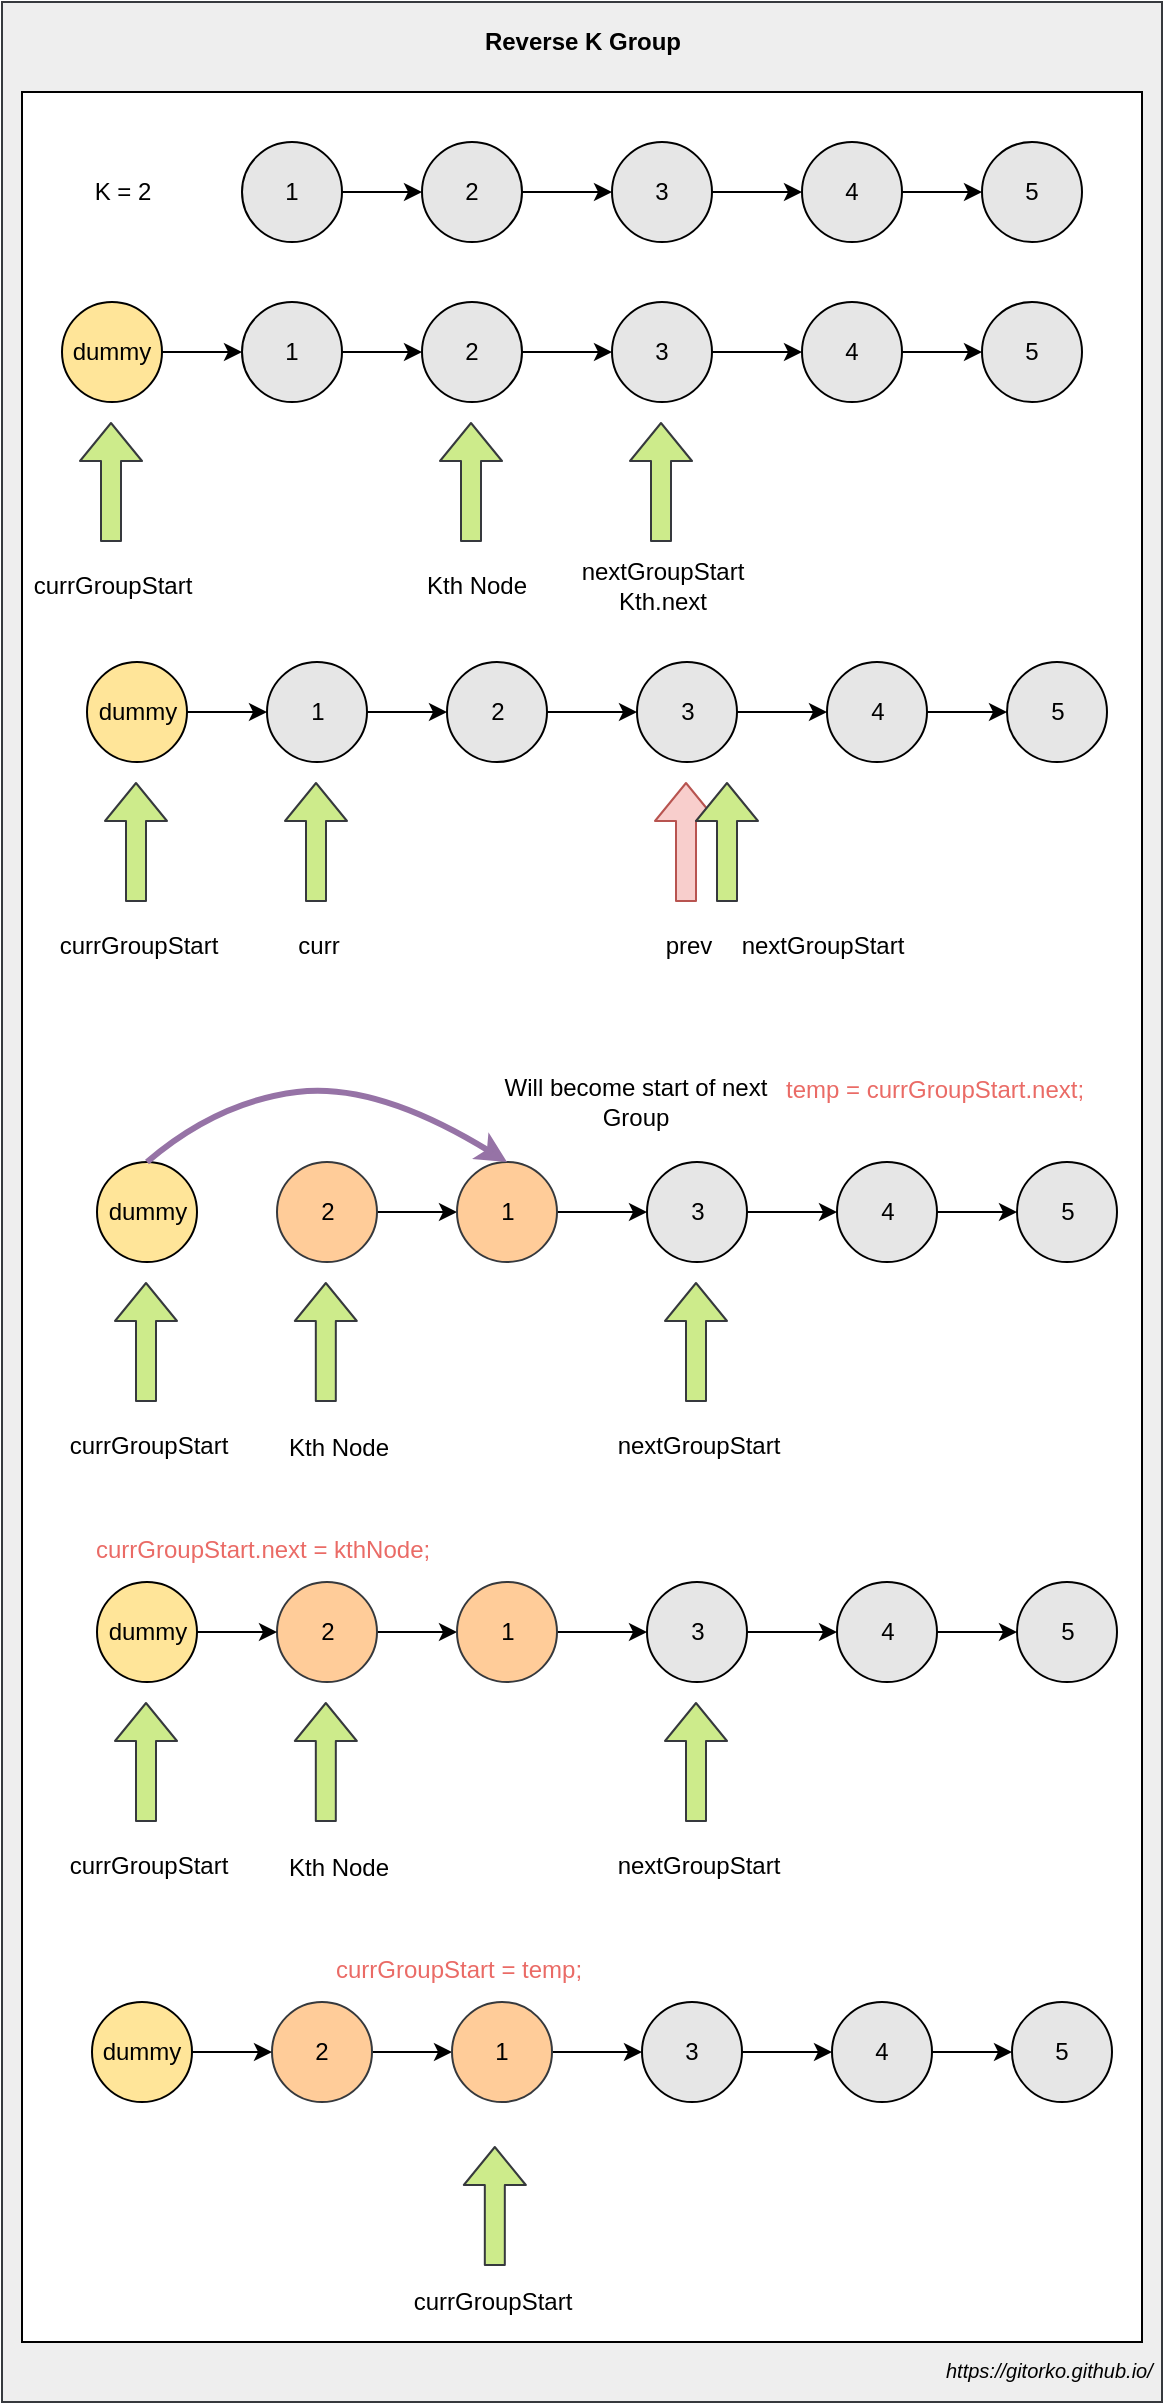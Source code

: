 <mxfile version="12.6.5" type="device"><diagram id="lgY9knRbpSbs-cVEeKQi" name="Page-1"><mxGraphModel dx="1106" dy="852" grid="1" gridSize="10" guides="1" tooltips="1" connect="1" arrows="1" fold="1" page="1" pageScale="1" pageWidth="500" pageHeight="1200" math="0" shadow="0"><root><mxCell id="0"/><mxCell id="1" parent="0"/><mxCell id="3QYXVGHdLPU8qaVLDXRT-67" value="" style="rounded=0;whiteSpace=wrap;html=1;fillColor=#eeeeee;strokeColor=#36393d;" parent="1" vertex="1"><mxGeometry x="40" y="50" width="580" height="1200" as="geometry"/></mxCell><mxCell id="3QYXVGHdLPU8qaVLDXRT-66" value="" style="rounded=0;whiteSpace=wrap;html=1;fillColor=#ffffff;" parent="1" vertex="1"><mxGeometry x="50" y="95" width="560" height="1125" as="geometry"/></mxCell><mxCell id="3QYXVGHdLPU8qaVLDXRT-3" value="" style="edgeStyle=orthogonalEdgeStyle;rounded=0;orthogonalLoop=1;jettySize=auto;html=1;" parent="1" source="3QYXVGHdLPU8qaVLDXRT-1" target="3QYXVGHdLPU8qaVLDXRT-2" edge="1"><mxGeometry relative="1" as="geometry"/></mxCell><mxCell id="3QYXVGHdLPU8qaVLDXRT-1" value="1" style="ellipse;whiteSpace=wrap;html=1;aspect=fixed;fillColor=#E6E6E6;" parent="1" vertex="1"><mxGeometry x="160" y="120" width="50" height="50" as="geometry"/></mxCell><mxCell id="3QYXVGHdLPU8qaVLDXRT-5" value="" style="edgeStyle=orthogonalEdgeStyle;rounded=0;orthogonalLoop=1;jettySize=auto;html=1;" parent="1" source="3QYXVGHdLPU8qaVLDXRT-2" target="3QYXVGHdLPU8qaVLDXRT-4" edge="1"><mxGeometry relative="1" as="geometry"/></mxCell><mxCell id="3QYXVGHdLPU8qaVLDXRT-2" value="2" style="ellipse;whiteSpace=wrap;html=1;aspect=fixed;fillColor=#E6E6E6;" parent="1" vertex="1"><mxGeometry x="250" y="120" width="50" height="50" as="geometry"/></mxCell><mxCell id="3QYXVGHdLPU8qaVLDXRT-7" value="" style="edgeStyle=orthogonalEdgeStyle;rounded=0;orthogonalLoop=1;jettySize=auto;html=1;" parent="1" source="3QYXVGHdLPU8qaVLDXRT-4" target="3QYXVGHdLPU8qaVLDXRT-6" edge="1"><mxGeometry relative="1" as="geometry"/></mxCell><mxCell id="3QYXVGHdLPU8qaVLDXRT-4" value="3" style="ellipse;whiteSpace=wrap;html=1;aspect=fixed;fillColor=#E6E6E6;" parent="1" vertex="1"><mxGeometry x="345" y="120" width="50" height="50" as="geometry"/></mxCell><mxCell id="3QYXVGHdLPU8qaVLDXRT-9" value="" style="edgeStyle=orthogonalEdgeStyle;rounded=0;orthogonalLoop=1;jettySize=auto;html=1;" parent="1" source="3QYXVGHdLPU8qaVLDXRT-6" target="3QYXVGHdLPU8qaVLDXRT-8" edge="1"><mxGeometry relative="1" as="geometry"/></mxCell><mxCell id="3QYXVGHdLPU8qaVLDXRT-6" value="4" style="ellipse;whiteSpace=wrap;html=1;aspect=fixed;fillColor=#E6E6E6;" parent="1" vertex="1"><mxGeometry x="440" y="120" width="50" height="50" as="geometry"/></mxCell><mxCell id="3QYXVGHdLPU8qaVLDXRT-8" value="5" style="ellipse;whiteSpace=wrap;html=1;aspect=fixed;fillColor=#E6E6E6;" parent="1" vertex="1"><mxGeometry x="530" y="120" width="50" height="50" as="geometry"/></mxCell><mxCell id="3QYXVGHdLPU8qaVLDXRT-10" value="" style="edgeStyle=orthogonalEdgeStyle;rounded=0;orthogonalLoop=1;jettySize=auto;html=1;" parent="1" source="3QYXVGHdLPU8qaVLDXRT-11" target="3QYXVGHdLPU8qaVLDXRT-13" edge="1"><mxGeometry relative="1" as="geometry"/></mxCell><mxCell id="3QYXVGHdLPU8qaVLDXRT-11" value="1" style="ellipse;whiteSpace=wrap;html=1;aspect=fixed;fillColor=#E6E6E6;" parent="1" vertex="1"><mxGeometry x="160" y="200" width="50" height="50" as="geometry"/></mxCell><mxCell id="3QYXVGHdLPU8qaVLDXRT-12" value="" style="edgeStyle=orthogonalEdgeStyle;rounded=0;orthogonalLoop=1;jettySize=auto;html=1;" parent="1" source="3QYXVGHdLPU8qaVLDXRT-13" target="3QYXVGHdLPU8qaVLDXRT-15" edge="1"><mxGeometry relative="1" as="geometry"/></mxCell><mxCell id="3QYXVGHdLPU8qaVLDXRT-13" value="2" style="ellipse;whiteSpace=wrap;html=1;aspect=fixed;fillColor=#E6E6E6;" parent="1" vertex="1"><mxGeometry x="250" y="200" width="50" height="50" as="geometry"/></mxCell><mxCell id="3QYXVGHdLPU8qaVLDXRT-14" value="" style="edgeStyle=orthogonalEdgeStyle;rounded=0;orthogonalLoop=1;jettySize=auto;html=1;" parent="1" source="3QYXVGHdLPU8qaVLDXRT-15" target="3QYXVGHdLPU8qaVLDXRT-17" edge="1"><mxGeometry relative="1" as="geometry"/></mxCell><mxCell id="3QYXVGHdLPU8qaVLDXRT-15" value="3" style="ellipse;whiteSpace=wrap;html=1;aspect=fixed;fillColor=#E6E6E6;" parent="1" vertex="1"><mxGeometry x="345" y="200" width="50" height="50" as="geometry"/></mxCell><mxCell id="3QYXVGHdLPU8qaVLDXRT-16" value="" style="edgeStyle=orthogonalEdgeStyle;rounded=0;orthogonalLoop=1;jettySize=auto;html=1;" parent="1" source="3QYXVGHdLPU8qaVLDXRT-17" target="3QYXVGHdLPU8qaVLDXRT-18" edge="1"><mxGeometry relative="1" as="geometry"/></mxCell><mxCell id="3QYXVGHdLPU8qaVLDXRT-17" value="4" style="ellipse;whiteSpace=wrap;html=1;aspect=fixed;fillColor=#E6E6E6;" parent="1" vertex="1"><mxGeometry x="440" y="200" width="50" height="50" as="geometry"/></mxCell><mxCell id="3QYXVGHdLPU8qaVLDXRT-18" value="5" style="ellipse;whiteSpace=wrap;html=1;aspect=fixed;fillColor=#E6E6E6;" parent="1" vertex="1"><mxGeometry x="530" y="200" width="50" height="50" as="geometry"/></mxCell><mxCell id="3QYXVGHdLPU8qaVLDXRT-20" value="" style="edgeStyle=orthogonalEdgeStyle;rounded=0;orthogonalLoop=1;jettySize=auto;html=1;" parent="1" source="3QYXVGHdLPU8qaVLDXRT-19" target="3QYXVGHdLPU8qaVLDXRT-11" edge="1"><mxGeometry relative="1" as="geometry"/></mxCell><mxCell id="3QYXVGHdLPU8qaVLDXRT-19" value="dummy" style="ellipse;whiteSpace=wrap;html=1;aspect=fixed;fillColor=#FFE599;" parent="1" vertex="1"><mxGeometry x="70" y="200" width="50" height="50" as="geometry"/></mxCell><mxCell id="3QYXVGHdLPU8qaVLDXRT-21" value="" style="shape=flexArrow;endArrow=classic;html=1;fillColor=#cdeb8b;strokeColor=#36393d;" parent="1" edge="1"><mxGeometry width="50" height="50" relative="1" as="geometry"><mxPoint x="274.5" y="320" as="sourcePoint"/><mxPoint x="274.5" y="260" as="targetPoint"/></mxGeometry></mxCell><mxCell id="3QYXVGHdLPU8qaVLDXRT-22" value="Kth Node" style="text;html=1;align=center;verticalAlign=middle;resizable=0;points=[];autosize=1;" parent="1" vertex="1"><mxGeometry x="242" y="332" width="70" height="20" as="geometry"/></mxCell><mxCell id="3QYXVGHdLPU8qaVLDXRT-23" value="" style="shape=flexArrow;endArrow=classic;html=1;fillColor=#cdeb8b;strokeColor=#36393d;" parent="1" edge="1"><mxGeometry width="50" height="50" relative="1" as="geometry"><mxPoint x="94.5" y="320" as="sourcePoint"/><mxPoint x="94.5" y="260" as="targetPoint"/></mxGeometry></mxCell><mxCell id="3QYXVGHdLPU8qaVLDXRT-24" value="currGroupStart" style="text;html=1;align=center;verticalAlign=middle;resizable=0;points=[];autosize=1;" parent="1" vertex="1"><mxGeometry x="50" y="332" width="90" height="20" as="geometry"/></mxCell><mxCell id="3QYXVGHdLPU8qaVLDXRT-25" value="" style="shape=flexArrow;endArrow=classic;html=1;fillColor=#cdeb8b;strokeColor=#36393d;" parent="1" edge="1"><mxGeometry width="50" height="50" relative="1" as="geometry"><mxPoint x="369.5" y="320" as="sourcePoint"/><mxPoint x="369.5" y="260" as="targetPoint"/></mxGeometry></mxCell><mxCell id="3QYXVGHdLPU8qaVLDXRT-26" value="nextGroupStart&lt;br&gt;Kth.next" style="text;html=1;align=center;verticalAlign=middle;resizable=0;points=[];autosize=1;" parent="1" vertex="1"><mxGeometry x="320" y="327" width="100" height="30" as="geometry"/></mxCell><mxCell id="3QYXVGHdLPU8qaVLDXRT-44" value="" style="edgeStyle=orthogonalEdgeStyle;rounded=0;orthogonalLoop=1;jettySize=auto;html=1;" parent="1" source="3QYXVGHdLPU8qaVLDXRT-45" target="3QYXVGHdLPU8qaVLDXRT-47" edge="1"><mxGeometry relative="1" as="geometry"/></mxCell><mxCell id="3QYXVGHdLPU8qaVLDXRT-45" value="2" style="ellipse;whiteSpace=wrap;html=1;aspect=fixed;fillColor=#ffcc99;strokeColor=#36393d;" parent="1" vertex="1"><mxGeometry x="177.5" y="630" width="50" height="50" as="geometry"/></mxCell><mxCell id="3QYXVGHdLPU8qaVLDXRT-65" value="" style="edgeStyle=orthogonalEdgeStyle;rounded=0;orthogonalLoop=1;jettySize=auto;html=1;" parent="1" source="3QYXVGHdLPU8qaVLDXRT-47" target="3QYXVGHdLPU8qaVLDXRT-49" edge="1"><mxGeometry relative="1" as="geometry"/></mxCell><mxCell id="3QYXVGHdLPU8qaVLDXRT-47" value="1" style="ellipse;whiteSpace=wrap;html=1;aspect=fixed;fillColor=#ffcc99;strokeColor=#36393d;" parent="1" vertex="1"><mxGeometry x="267.5" y="630" width="50" height="50" as="geometry"/></mxCell><mxCell id="3QYXVGHdLPU8qaVLDXRT-48" value="" style="edgeStyle=orthogonalEdgeStyle;rounded=0;orthogonalLoop=1;jettySize=auto;html=1;" parent="1" source="3QYXVGHdLPU8qaVLDXRT-49" target="3QYXVGHdLPU8qaVLDXRT-51" edge="1"><mxGeometry relative="1" as="geometry"/></mxCell><mxCell id="3QYXVGHdLPU8qaVLDXRT-49" value="3" style="ellipse;whiteSpace=wrap;html=1;aspect=fixed;fillColor=#E6E6E6;" parent="1" vertex="1"><mxGeometry x="362.5" y="630" width="50" height="50" as="geometry"/></mxCell><mxCell id="3QYXVGHdLPU8qaVLDXRT-50" value="" style="edgeStyle=orthogonalEdgeStyle;rounded=0;orthogonalLoop=1;jettySize=auto;html=1;" parent="1" source="3QYXVGHdLPU8qaVLDXRT-51" target="3QYXVGHdLPU8qaVLDXRT-52" edge="1"><mxGeometry relative="1" as="geometry"/></mxCell><mxCell id="3QYXVGHdLPU8qaVLDXRT-51" value="4" style="ellipse;whiteSpace=wrap;html=1;aspect=fixed;fillColor=#E6E6E6;" parent="1" vertex="1"><mxGeometry x="457.5" y="630" width="50" height="50" as="geometry"/></mxCell><mxCell id="3QYXVGHdLPU8qaVLDXRT-52" value="5" style="ellipse;whiteSpace=wrap;html=1;aspect=fixed;fillColor=#E6E6E6;" parent="1" vertex="1"><mxGeometry x="547.5" y="630" width="50" height="50" as="geometry"/></mxCell><mxCell id="3QYXVGHdLPU8qaVLDXRT-54" value="dummy" style="ellipse;whiteSpace=wrap;html=1;aspect=fixed;fillColor=#FFE599;" parent="1" vertex="1"><mxGeometry x="87.5" y="630" width="50" height="50" as="geometry"/></mxCell><mxCell id="3QYXVGHdLPU8qaVLDXRT-55" value="" style="shape=flexArrow;endArrow=classic;html=1;fillColor=#cdeb8b;strokeColor=#36393d;" parent="1" edge="1"><mxGeometry width="50" height="50" relative="1" as="geometry"><mxPoint x="201.91" y="750" as="sourcePoint"/><mxPoint x="201.91" y="690" as="targetPoint"/></mxGeometry></mxCell><mxCell id="3QYXVGHdLPU8qaVLDXRT-56" value="Kth Node" style="text;html=1;align=center;verticalAlign=middle;resizable=0;points=[];autosize=1;" parent="1" vertex="1"><mxGeometry x="172.5" y="762.5" width="70" height="20" as="geometry"/></mxCell><mxCell id="3QYXVGHdLPU8qaVLDXRT-57" value="" style="shape=flexArrow;endArrow=classic;html=1;fillColor=#cdeb8b;strokeColor=#36393d;" parent="1" edge="1"><mxGeometry width="50" height="50" relative="1" as="geometry"><mxPoint x="112" y="750" as="sourcePoint"/><mxPoint x="112" y="690" as="targetPoint"/></mxGeometry></mxCell><mxCell id="3QYXVGHdLPU8qaVLDXRT-58" value="currGroupStart" style="text;html=1;align=center;verticalAlign=middle;resizable=0;points=[];autosize=1;" parent="1" vertex="1"><mxGeometry x="67.5" y="762" width="90" height="20" as="geometry"/></mxCell><mxCell id="3QYXVGHdLPU8qaVLDXRT-59" value="" style="shape=flexArrow;endArrow=classic;html=1;fillColor=#cdeb8b;strokeColor=#36393d;" parent="1" edge="1"><mxGeometry width="50" height="50" relative="1" as="geometry"><mxPoint x="387" y="750" as="sourcePoint"/><mxPoint x="387" y="690" as="targetPoint"/></mxGeometry></mxCell><mxCell id="3QYXVGHdLPU8qaVLDXRT-60" value="nextGroupStart" style="text;html=1;align=center;verticalAlign=middle;resizable=0;points=[];autosize=1;" parent="1" vertex="1"><mxGeometry x="337.5" y="762" width="100" height="20" as="geometry"/></mxCell><mxCell id="3QYXVGHdLPU8qaVLDXRT-61" value="" style="curved=1;endArrow=classic;html=1;exitX=0.5;exitY=0;exitDx=0;exitDy=0;entryX=0.5;entryY=0;entryDx=0;entryDy=0;fillColor=#e1d5e7;strokeColor=#9673a6;strokeWidth=3;" parent="1" source="3QYXVGHdLPU8qaVLDXRT-54" target="3QYXVGHdLPU8qaVLDXRT-47" edge="1"><mxGeometry width="50" height="50" relative="1" as="geometry"><mxPoint x="177.5" y="622" as="sourcePoint"/><mxPoint x="227.5" y="572" as="targetPoint"/><Array as="points"><mxPoint x="147.5" y="600"/><mxPoint x="227.5" y="590"/></Array></mxGeometry></mxCell><mxCell id="3QYXVGHdLPU8qaVLDXRT-63" value="K = 2" style="text;html=1;align=center;verticalAlign=middle;resizable=0;points=[];autosize=1;" parent="1" vertex="1"><mxGeometry x="80" y="135" width="40" height="20" as="geometry"/></mxCell><mxCell id="3QYXVGHdLPU8qaVLDXRT-68" value="Reverse K Group" style="text;html=1;strokeColor=none;fillColor=none;align=center;verticalAlign=middle;whiteSpace=wrap;rounded=0;fontStyle=1" parent="1" vertex="1"><mxGeometry x="272.5" y="60" width="115" height="20" as="geometry"/></mxCell><UserObject label="&lt;i&gt;&lt;font style=&quot;font-size: 10px&quot;&gt;https://gitorko.github.io/&lt;/font&gt;&lt;/i&gt;" link="https://gitorko.github.io/" id="3QYXVGHdLPU8qaVLDXRT-69"><mxCell style="text;html=1;" parent="1" vertex="1"><mxGeometry x="510" y="1220" width="110" height="30" as="geometry"/></mxCell></UserObject><mxCell id="3QYXVGHdLPU8qaVLDXRT-70" value="" style="edgeStyle=orthogonalEdgeStyle;rounded=0;orthogonalLoop=1;jettySize=auto;html=1;" parent="1" source="3QYXVGHdLPU8qaVLDXRT-71" target="3QYXVGHdLPU8qaVLDXRT-73" edge="1"><mxGeometry relative="1" as="geometry"/></mxCell><mxCell id="3QYXVGHdLPU8qaVLDXRT-71" value="2" style="ellipse;whiteSpace=wrap;html=1;aspect=fixed;fillColor=#ffcc99;strokeColor=#36393d;" parent="1" vertex="1"><mxGeometry x="175" y="1050" width="50" height="50" as="geometry"/></mxCell><mxCell id="3QYXVGHdLPU8qaVLDXRT-72" value="" style="edgeStyle=orthogonalEdgeStyle;rounded=0;orthogonalLoop=1;jettySize=auto;html=1;" parent="1" source="3QYXVGHdLPU8qaVLDXRT-73" target="3QYXVGHdLPU8qaVLDXRT-75" edge="1"><mxGeometry relative="1" as="geometry"/></mxCell><mxCell id="3QYXVGHdLPU8qaVLDXRT-73" value="1" style="ellipse;whiteSpace=wrap;html=1;aspect=fixed;fillColor=#ffcc99;strokeColor=#36393d;" parent="1" vertex="1"><mxGeometry x="265" y="1050" width="50" height="50" as="geometry"/></mxCell><mxCell id="3QYXVGHdLPU8qaVLDXRT-74" value="" style="edgeStyle=orthogonalEdgeStyle;rounded=0;orthogonalLoop=1;jettySize=auto;html=1;" parent="1" source="3QYXVGHdLPU8qaVLDXRT-75" target="3QYXVGHdLPU8qaVLDXRT-77" edge="1"><mxGeometry relative="1" as="geometry"/></mxCell><mxCell id="3QYXVGHdLPU8qaVLDXRT-75" value="3" style="ellipse;whiteSpace=wrap;html=1;aspect=fixed;fillColor=#E6E6E6;" parent="1" vertex="1"><mxGeometry x="360" y="1050" width="50" height="50" as="geometry"/></mxCell><mxCell id="3QYXVGHdLPU8qaVLDXRT-76" value="" style="edgeStyle=orthogonalEdgeStyle;rounded=0;orthogonalLoop=1;jettySize=auto;html=1;" parent="1" source="3QYXVGHdLPU8qaVLDXRT-77" target="3QYXVGHdLPU8qaVLDXRT-78" edge="1"><mxGeometry relative="1" as="geometry"/></mxCell><mxCell id="3QYXVGHdLPU8qaVLDXRT-77" value="4" style="ellipse;whiteSpace=wrap;html=1;aspect=fixed;fillColor=#E6E6E6;" parent="1" vertex="1"><mxGeometry x="455" y="1050" width="50" height="50" as="geometry"/></mxCell><mxCell id="3QYXVGHdLPU8qaVLDXRT-78" value="5" style="ellipse;whiteSpace=wrap;html=1;aspect=fixed;fillColor=#E6E6E6;" parent="1" vertex="1"><mxGeometry x="545" y="1050" width="50" height="50" as="geometry"/></mxCell><mxCell id="3QYXVGHdLPU8qaVLDXRT-79" value="" style="edgeStyle=orthogonalEdgeStyle;rounded=0;orthogonalLoop=1;jettySize=auto;html=1;" parent="1" source="3QYXVGHdLPU8qaVLDXRT-80" target="3QYXVGHdLPU8qaVLDXRT-71" edge="1"><mxGeometry relative="1" as="geometry"/></mxCell><mxCell id="3QYXVGHdLPU8qaVLDXRT-80" value="dummy" style="ellipse;whiteSpace=wrap;html=1;aspect=fixed;fillColor=#FFE599;" parent="1" vertex="1"><mxGeometry x="85" y="1050" width="50" height="50" as="geometry"/></mxCell><mxCell id="3QYXVGHdLPU8qaVLDXRT-83" value="" style="shape=flexArrow;endArrow=classic;html=1;fillColor=#cdeb8b;strokeColor=#36393d;" parent="1" edge="1"><mxGeometry width="50" height="50" relative="1" as="geometry"><mxPoint x="286.41" y="1182" as="sourcePoint"/><mxPoint x="286.41" y="1122" as="targetPoint"/></mxGeometry></mxCell><mxCell id="3QYXVGHdLPU8qaVLDXRT-84" value="currGroupStart" style="text;html=1;align=center;verticalAlign=middle;resizable=0;points=[];autosize=1;" parent="1" vertex="1"><mxGeometry x="240" y="1190" width="90" height="20" as="geometry"/></mxCell><mxCell id="hSXkEzGHVO9OiAk_FQrO-1" value="" style="edgeStyle=orthogonalEdgeStyle;rounded=0;orthogonalLoop=1;jettySize=auto;html=1;" edge="1" parent="1" source="hSXkEzGHVO9OiAk_FQrO-2" target="hSXkEzGHVO9OiAk_FQrO-4"><mxGeometry relative="1" as="geometry"/></mxCell><mxCell id="hSXkEzGHVO9OiAk_FQrO-2" value="1" style="ellipse;whiteSpace=wrap;html=1;aspect=fixed;fillColor=#E6E6E6;" vertex="1" parent="1"><mxGeometry x="172.5" y="380" width="50" height="50" as="geometry"/></mxCell><mxCell id="hSXkEzGHVO9OiAk_FQrO-3" value="" style="edgeStyle=orthogonalEdgeStyle;rounded=0;orthogonalLoop=1;jettySize=auto;html=1;" edge="1" parent="1" source="hSXkEzGHVO9OiAk_FQrO-4" target="hSXkEzGHVO9OiAk_FQrO-6"><mxGeometry relative="1" as="geometry"/></mxCell><mxCell id="hSXkEzGHVO9OiAk_FQrO-4" value="2" style="ellipse;whiteSpace=wrap;html=1;aspect=fixed;fillColor=#E6E6E6;" vertex="1" parent="1"><mxGeometry x="262.5" y="380" width="50" height="50" as="geometry"/></mxCell><mxCell id="hSXkEzGHVO9OiAk_FQrO-5" value="" style="edgeStyle=orthogonalEdgeStyle;rounded=0;orthogonalLoop=1;jettySize=auto;html=1;" edge="1" parent="1" source="hSXkEzGHVO9OiAk_FQrO-6" target="hSXkEzGHVO9OiAk_FQrO-8"><mxGeometry relative="1" as="geometry"/></mxCell><mxCell id="hSXkEzGHVO9OiAk_FQrO-6" value="3" style="ellipse;whiteSpace=wrap;html=1;aspect=fixed;fillColor=#E6E6E6;" vertex="1" parent="1"><mxGeometry x="357.5" y="380" width="50" height="50" as="geometry"/></mxCell><mxCell id="hSXkEzGHVO9OiAk_FQrO-7" value="" style="edgeStyle=orthogonalEdgeStyle;rounded=0;orthogonalLoop=1;jettySize=auto;html=1;" edge="1" parent="1" source="hSXkEzGHVO9OiAk_FQrO-8" target="hSXkEzGHVO9OiAk_FQrO-9"><mxGeometry relative="1" as="geometry"/></mxCell><mxCell id="hSXkEzGHVO9OiAk_FQrO-8" value="4" style="ellipse;whiteSpace=wrap;html=1;aspect=fixed;fillColor=#E6E6E6;" vertex="1" parent="1"><mxGeometry x="452.5" y="380" width="50" height="50" as="geometry"/></mxCell><mxCell id="hSXkEzGHVO9OiAk_FQrO-9" value="5" style="ellipse;whiteSpace=wrap;html=1;aspect=fixed;fillColor=#E6E6E6;" vertex="1" parent="1"><mxGeometry x="542.5" y="380" width="50" height="50" as="geometry"/></mxCell><mxCell id="hSXkEzGHVO9OiAk_FQrO-10" value="" style="edgeStyle=orthogonalEdgeStyle;rounded=0;orthogonalLoop=1;jettySize=auto;html=1;" edge="1" parent="1" source="hSXkEzGHVO9OiAk_FQrO-11" target="hSXkEzGHVO9OiAk_FQrO-2"><mxGeometry relative="1" as="geometry"/></mxCell><mxCell id="hSXkEzGHVO9OiAk_FQrO-11" value="dummy" style="ellipse;whiteSpace=wrap;html=1;aspect=fixed;fillColor=#FFE599;" vertex="1" parent="1"><mxGeometry x="82.5" y="380" width="50" height="50" as="geometry"/></mxCell><mxCell id="hSXkEzGHVO9OiAk_FQrO-12" value="" style="shape=flexArrow;endArrow=classic;html=1;fillColor=#cdeb8b;strokeColor=#36393d;" edge="1" parent="1"><mxGeometry width="50" height="50" relative="1" as="geometry"><mxPoint x="197" y="500" as="sourcePoint"/><mxPoint x="197" y="440" as="targetPoint"/></mxGeometry></mxCell><mxCell id="hSXkEzGHVO9OiAk_FQrO-13" value="curr" style="text;html=1;align=center;verticalAlign=middle;resizable=0;points=[];autosize=1;" vertex="1" parent="1"><mxGeometry x="177.5" y="512" width="40" height="20" as="geometry"/></mxCell><mxCell id="hSXkEzGHVO9OiAk_FQrO-14" value="" style="shape=flexArrow;endArrow=classic;html=1;fillColor=#cdeb8b;strokeColor=#36393d;" edge="1" parent="1"><mxGeometry width="50" height="50" relative="1" as="geometry"><mxPoint x="107" y="500" as="sourcePoint"/><mxPoint x="107" y="440" as="targetPoint"/></mxGeometry></mxCell><mxCell id="hSXkEzGHVO9OiAk_FQrO-15" value="currGroupStart" style="text;html=1;align=center;verticalAlign=middle;resizable=0;points=[];autosize=1;" vertex="1" parent="1"><mxGeometry x="62.5" y="512" width="90" height="20" as="geometry"/></mxCell><mxCell id="hSXkEzGHVO9OiAk_FQrO-16" value="" style="shape=flexArrow;endArrow=classic;html=1;fillColor=#f8cecc;strokeColor=#b85450;" edge="1" parent="1"><mxGeometry width="50" height="50" relative="1" as="geometry"><mxPoint x="382" y="500" as="sourcePoint"/><mxPoint x="382" y="440" as="targetPoint"/></mxGeometry></mxCell><mxCell id="hSXkEzGHVO9OiAk_FQrO-17" value="prev" style="text;html=1;align=center;verticalAlign=middle;resizable=0;points=[];autosize=1;" vertex="1" parent="1"><mxGeometry x="362.5" y="512" width="40" height="20" as="geometry"/></mxCell><mxCell id="hSXkEzGHVO9OiAk_FQrO-35" value="" style="edgeStyle=orthogonalEdgeStyle;rounded=0;orthogonalLoop=1;jettySize=auto;html=1;" edge="1" parent="1" source="hSXkEzGHVO9OiAk_FQrO-36" target="hSXkEzGHVO9OiAk_FQrO-38"><mxGeometry relative="1" as="geometry"/></mxCell><mxCell id="hSXkEzGHVO9OiAk_FQrO-36" value="2" style="ellipse;whiteSpace=wrap;html=1;aspect=fixed;fillColor=#ffcc99;strokeColor=#36393d;" vertex="1" parent="1"><mxGeometry x="177.5" y="840" width="50" height="50" as="geometry"/></mxCell><mxCell id="hSXkEzGHVO9OiAk_FQrO-37" value="" style="edgeStyle=orthogonalEdgeStyle;rounded=0;orthogonalLoop=1;jettySize=auto;html=1;" edge="1" parent="1" source="hSXkEzGHVO9OiAk_FQrO-38" target="hSXkEzGHVO9OiAk_FQrO-40"><mxGeometry relative="1" as="geometry"/></mxCell><mxCell id="hSXkEzGHVO9OiAk_FQrO-38" value="1" style="ellipse;whiteSpace=wrap;html=1;aspect=fixed;fillColor=#ffcc99;strokeColor=#36393d;" vertex="1" parent="1"><mxGeometry x="267.5" y="840" width="50" height="50" as="geometry"/></mxCell><mxCell id="hSXkEzGHVO9OiAk_FQrO-39" value="" style="edgeStyle=orthogonalEdgeStyle;rounded=0;orthogonalLoop=1;jettySize=auto;html=1;" edge="1" parent="1" source="hSXkEzGHVO9OiAk_FQrO-40" target="hSXkEzGHVO9OiAk_FQrO-42"><mxGeometry relative="1" as="geometry"/></mxCell><mxCell id="hSXkEzGHVO9OiAk_FQrO-40" value="3" style="ellipse;whiteSpace=wrap;html=1;aspect=fixed;fillColor=#E6E6E6;" vertex="1" parent="1"><mxGeometry x="362.5" y="840" width="50" height="50" as="geometry"/></mxCell><mxCell id="hSXkEzGHVO9OiAk_FQrO-41" value="" style="edgeStyle=orthogonalEdgeStyle;rounded=0;orthogonalLoop=1;jettySize=auto;html=1;" edge="1" parent="1" source="hSXkEzGHVO9OiAk_FQrO-42" target="hSXkEzGHVO9OiAk_FQrO-43"><mxGeometry relative="1" as="geometry"/></mxCell><mxCell id="hSXkEzGHVO9OiAk_FQrO-42" value="4" style="ellipse;whiteSpace=wrap;html=1;aspect=fixed;fillColor=#E6E6E6;" vertex="1" parent="1"><mxGeometry x="457.5" y="840" width="50" height="50" as="geometry"/></mxCell><mxCell id="hSXkEzGHVO9OiAk_FQrO-43" value="5" style="ellipse;whiteSpace=wrap;html=1;aspect=fixed;fillColor=#E6E6E6;" vertex="1" parent="1"><mxGeometry x="547.5" y="840" width="50" height="50" as="geometry"/></mxCell><mxCell id="hSXkEzGHVO9OiAk_FQrO-52" value="" style="edgeStyle=orthogonalEdgeStyle;rounded=0;orthogonalLoop=1;jettySize=auto;html=1;startArrow=none;startFill=0;endArrow=classic;endFill=1;" edge="1" parent="1" source="hSXkEzGHVO9OiAk_FQrO-44" target="hSXkEzGHVO9OiAk_FQrO-36"><mxGeometry relative="1" as="geometry"/></mxCell><mxCell id="hSXkEzGHVO9OiAk_FQrO-44" value="dummy" style="ellipse;whiteSpace=wrap;html=1;aspect=fixed;fillColor=#FFE599;" vertex="1" parent="1"><mxGeometry x="87.5" y="840" width="50" height="50" as="geometry"/></mxCell><mxCell id="hSXkEzGHVO9OiAk_FQrO-45" value="" style="shape=flexArrow;endArrow=classic;html=1;fillColor=#cdeb8b;strokeColor=#36393d;" edge="1" parent="1"><mxGeometry width="50" height="50" relative="1" as="geometry"><mxPoint x="201.91" y="960" as="sourcePoint"/><mxPoint x="201.91" y="900" as="targetPoint"/></mxGeometry></mxCell><mxCell id="hSXkEzGHVO9OiAk_FQrO-46" value="Kth Node" style="text;html=1;align=center;verticalAlign=middle;resizable=0;points=[];autosize=1;" vertex="1" parent="1"><mxGeometry x="172.5" y="972.5" width="70" height="20" as="geometry"/></mxCell><mxCell id="hSXkEzGHVO9OiAk_FQrO-47" value="" style="shape=flexArrow;endArrow=classic;html=1;fillColor=#cdeb8b;strokeColor=#36393d;" edge="1" parent="1"><mxGeometry width="50" height="50" relative="1" as="geometry"><mxPoint x="112" y="960" as="sourcePoint"/><mxPoint x="112" y="900" as="targetPoint"/></mxGeometry></mxCell><mxCell id="hSXkEzGHVO9OiAk_FQrO-48" value="currGroupStart" style="text;html=1;align=center;verticalAlign=middle;resizable=0;points=[];autosize=1;" vertex="1" parent="1"><mxGeometry x="67.5" y="972" width="90" height="20" as="geometry"/></mxCell><mxCell id="hSXkEzGHVO9OiAk_FQrO-49" value="" style="shape=flexArrow;endArrow=classic;html=1;fillColor=#cdeb8b;strokeColor=#36393d;" edge="1" parent="1"><mxGeometry width="50" height="50" relative="1" as="geometry"><mxPoint x="387" y="960" as="sourcePoint"/><mxPoint x="387" y="900" as="targetPoint"/></mxGeometry></mxCell><mxCell id="hSXkEzGHVO9OiAk_FQrO-50" value="nextGroupStart" style="text;html=1;align=center;verticalAlign=middle;resizable=0;points=[];autosize=1;" vertex="1" parent="1"><mxGeometry x="337.5" y="972" width="100" height="20" as="geometry"/></mxCell><mxCell id="hSXkEzGHVO9OiAk_FQrO-53" value="" style="shape=flexArrow;endArrow=classic;html=1;fillColor=#cdeb8b;strokeColor=#36393d;" edge="1" parent="1"><mxGeometry width="50" height="50" relative="1" as="geometry"><mxPoint x="402.5" y="500" as="sourcePoint"/><mxPoint x="402.5" y="440" as="targetPoint"/></mxGeometry></mxCell><mxCell id="hSXkEzGHVO9OiAk_FQrO-54" value="nextGroupStart" style="text;html=1;align=center;verticalAlign=middle;resizable=0;points=[];autosize=1;" vertex="1" parent="1"><mxGeometry x="400" y="512" width="100" height="20" as="geometry"/></mxCell><mxCell id="hSXkEzGHVO9OiAk_FQrO-55" value="Will become start of next Group" style="text;html=1;strokeColor=none;fillColor=none;align=center;verticalAlign=middle;whiteSpace=wrap;rounded=0;" vertex="1" parent="1"><mxGeometry x="280.5" y="590" width="152" height="20" as="geometry"/></mxCell><mxCell id="hSXkEzGHVO9OiAk_FQrO-56" value="currGroupStart.next = kthNode;" style="text;html=1;fontColor=#EA6B66;" vertex="1" parent="1"><mxGeometry x="85" y="810" width="190" height="30" as="geometry"/></mxCell><mxCell id="hSXkEzGHVO9OiAk_FQrO-57" value="temp = currGroupStart.next;" style="text;html=1;fontColor=#EA6B66;" vertex="1" parent="1"><mxGeometry x="430" y="580" width="170" height="30" as="geometry"/></mxCell><mxCell id="hSXkEzGHVO9OiAk_FQrO-58" value="currGroupStart = temp;" style="text;html=1;fontColor=#EA6B66;" vertex="1" parent="1"><mxGeometry x="205" y="1020" width="150" height="30" as="geometry"/></mxCell></root></mxGraphModel></diagram></mxfile>